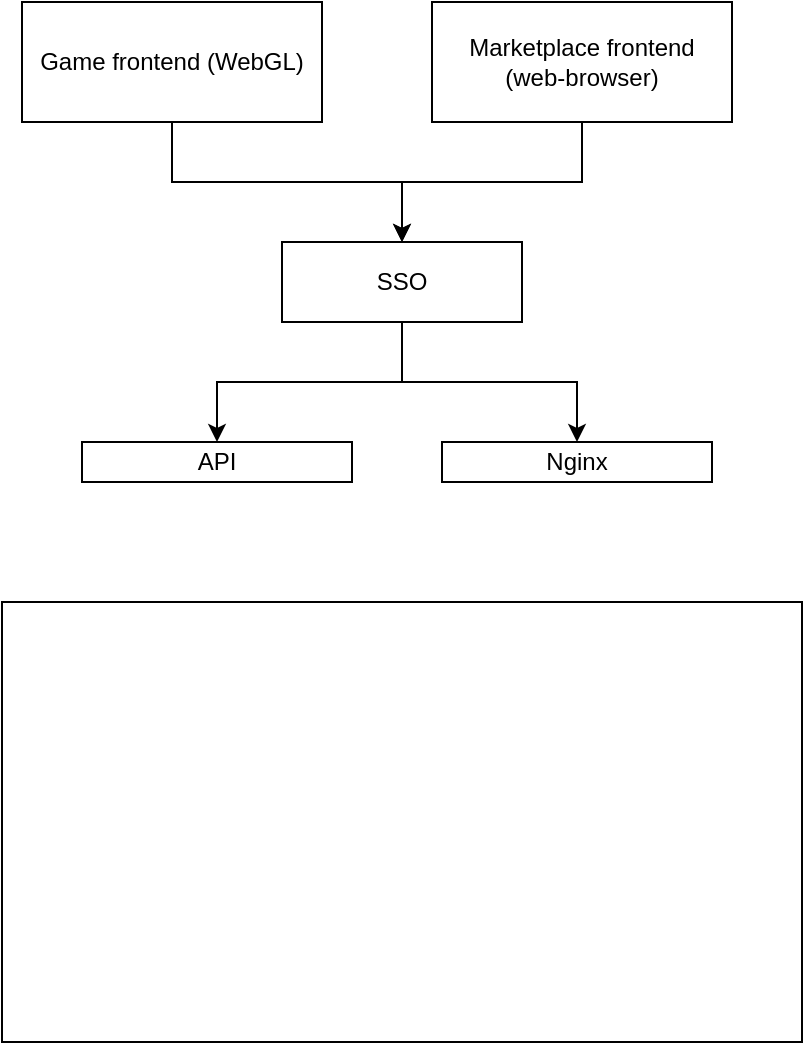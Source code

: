 <mxfile version="20.8.23" type="github">
  <diagram name="Страница 1" id="PqeBgnLbpA4RvhlEJzvI">
    <mxGraphModel dx="1434" dy="803" grid="1" gridSize="10" guides="1" tooltips="1" connect="1" arrows="1" fold="1" page="1" pageScale="1" pageWidth="1169" pageHeight="827" math="0" shadow="0">
      <root>
        <mxCell id="0" />
        <mxCell id="1" parent="0" />
        <mxCell id="SLxa5Ql-JvaU1fJUSNm6-1" value="API" style="rounded=0;whiteSpace=wrap;html=1;" vertex="1" parent="1">
          <mxGeometry x="480" y="320" width="135" height="20" as="geometry" />
        </mxCell>
        <mxCell id="SLxa5Ql-JvaU1fJUSNm6-2" value="SSO" style="rounded=0;whiteSpace=wrap;html=1;" vertex="1" parent="1">
          <mxGeometry x="580" y="220" width="120" height="40" as="geometry" />
        </mxCell>
        <mxCell id="SLxa5Ql-JvaU1fJUSNm6-3" value="Обработчик игровой логики" style="rounded=0;whiteSpace=wrap;html=1;" vertex="1" parent="1">
          <mxGeometry x="472.5" y="440" width="150" height="60" as="geometry" />
        </mxCell>
        <mxCell id="SLxa5Ql-JvaU1fJUSNm6-5" style="edgeStyle=orthogonalEdgeStyle;rounded=0;orthogonalLoop=1;jettySize=auto;html=1;" edge="1" parent="1" source="SLxa5Ql-JvaU1fJUSNm6-2" target="SLxa5Ql-JvaU1fJUSNm6-1">
          <mxGeometry relative="1" as="geometry" />
        </mxCell>
        <mxCell id="SLxa5Ql-JvaU1fJUSNm6-7" style="edgeStyle=orthogonalEdgeStyle;rounded=0;orthogonalLoop=1;jettySize=auto;html=1;exitX=0.5;exitY=1;exitDx=0;exitDy=0;" edge="1" parent="1" source="SLxa5Ql-JvaU1fJUSNm6-2" target="SLxa5Ql-JvaU1fJUSNm6-6">
          <mxGeometry relative="1" as="geometry" />
        </mxCell>
        <mxCell id="SLxa5Ql-JvaU1fJUSNm6-9" style="edgeStyle=orthogonalEdgeStyle;rounded=0;orthogonalLoop=1;jettySize=auto;html=1;" edge="1" parent="1" source="SLxa5Ql-JvaU1fJUSNm6-4" target="SLxa5Ql-JvaU1fJUSNm6-2">
          <mxGeometry relative="1" as="geometry" />
        </mxCell>
        <mxCell id="SLxa5Ql-JvaU1fJUSNm6-4" value="Game frontend (WebGL)" style="rounded=0;whiteSpace=wrap;html=1;" vertex="1" parent="1">
          <mxGeometry x="450" y="100" width="150" height="60" as="geometry" />
        </mxCell>
        <mxCell id="SLxa5Ql-JvaU1fJUSNm6-6" value="Nginx" style="rounded=0;whiteSpace=wrap;html=1;" vertex="1" parent="1">
          <mxGeometry x="660" y="320" width="135" height="20" as="geometry" />
        </mxCell>
        <mxCell id="SLxa5Ql-JvaU1fJUSNm6-10" style="edgeStyle=orthogonalEdgeStyle;rounded=0;orthogonalLoop=1;jettySize=auto;html=1;" edge="1" parent="1" source="SLxa5Ql-JvaU1fJUSNm6-8" target="SLxa5Ql-JvaU1fJUSNm6-2">
          <mxGeometry relative="1" as="geometry" />
        </mxCell>
        <mxCell id="SLxa5Ql-JvaU1fJUSNm6-8" value="Marketplace frontend &lt;br&gt;(web-browser)" style="rounded=0;whiteSpace=wrap;html=1;" vertex="1" parent="1">
          <mxGeometry x="655" y="100" width="150" height="60" as="geometry" />
        </mxCell>
        <mxCell id="SLxa5Ql-JvaU1fJUSNm6-11" value="" style="rounded=0;whiteSpace=wrap;html=1;" vertex="1" parent="1">
          <mxGeometry x="440" y="400" width="400" height="220" as="geometry" />
        </mxCell>
      </root>
    </mxGraphModel>
  </diagram>
</mxfile>
